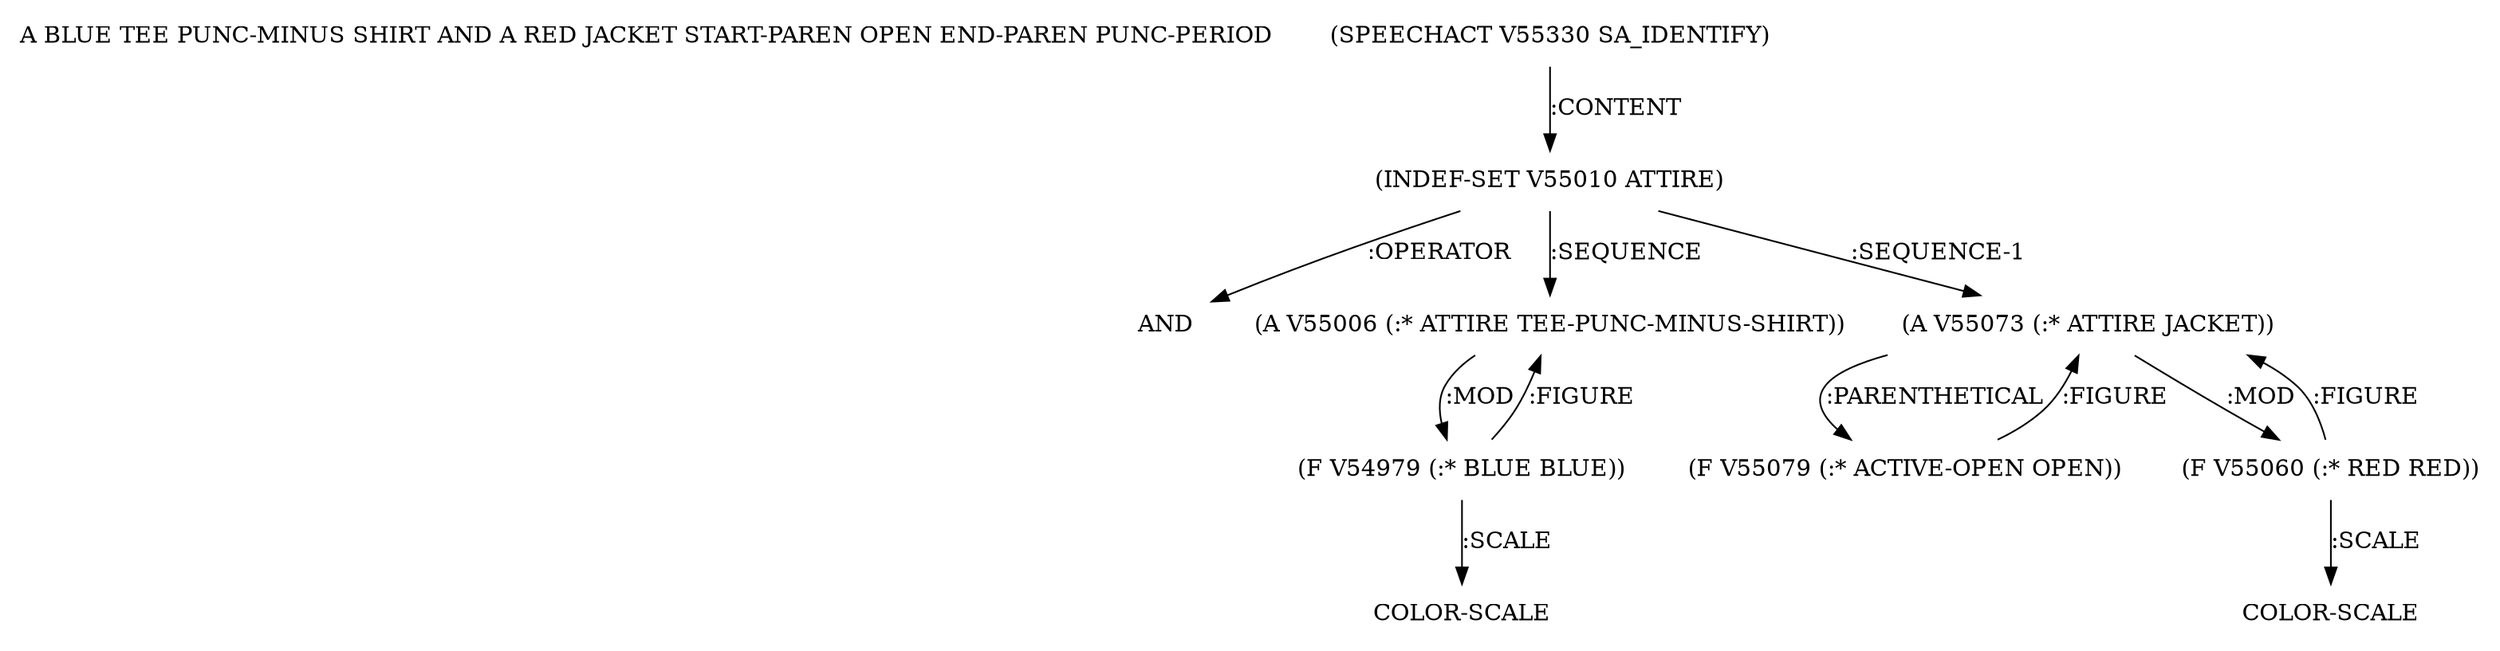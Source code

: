 digraph Terms {
  node [shape=none]
  "A BLUE TEE PUNC-MINUS SHIRT AND A RED JACKET START-PAREN OPEN END-PAREN PUNC-PERIOD"
  "V55330" [label="(SPEECHACT V55330 SA_IDENTIFY)"]
  "V55330" -> "V55010" [label=":CONTENT"]
  "V55010" [label="(INDEF-SET V55010 ATTIRE)"]
  "V55010" -> "NT55817" [label=":OPERATOR"]
  "NT55817" [label="AND"]
  "V55010" -> "V55006" [label=":SEQUENCE"]
  "V55010" -> "V55073" [label=":SEQUENCE-1"]
  "V55006" [label="(A V55006 (:* ATTIRE TEE-PUNC-MINUS-SHIRT))"]
  "V55006" -> "V54979" [label=":MOD"]
  "V54979" [label="(F V54979 (:* BLUE BLUE))"]
  "V54979" -> "V55006" [label=":FIGURE"]
  "V54979" -> "NT55818" [label=":SCALE"]
  "NT55818" [label="COLOR-SCALE"]
  "V55073" [label="(A V55073 (:* ATTIRE JACKET))"]
  "V55073" -> "V55079" [label=":PARENTHETICAL"]
  "V55073" -> "V55060" [label=":MOD"]
  "V55060" [label="(F V55060 (:* RED RED))"]
  "V55060" -> "V55073" [label=":FIGURE"]
  "V55060" -> "NT55819" [label=":SCALE"]
  "NT55819" [label="COLOR-SCALE"]
  "V55079" [label="(F V55079 (:* ACTIVE-OPEN OPEN))"]
  "V55079" -> "V55073" [label=":FIGURE"]
}
